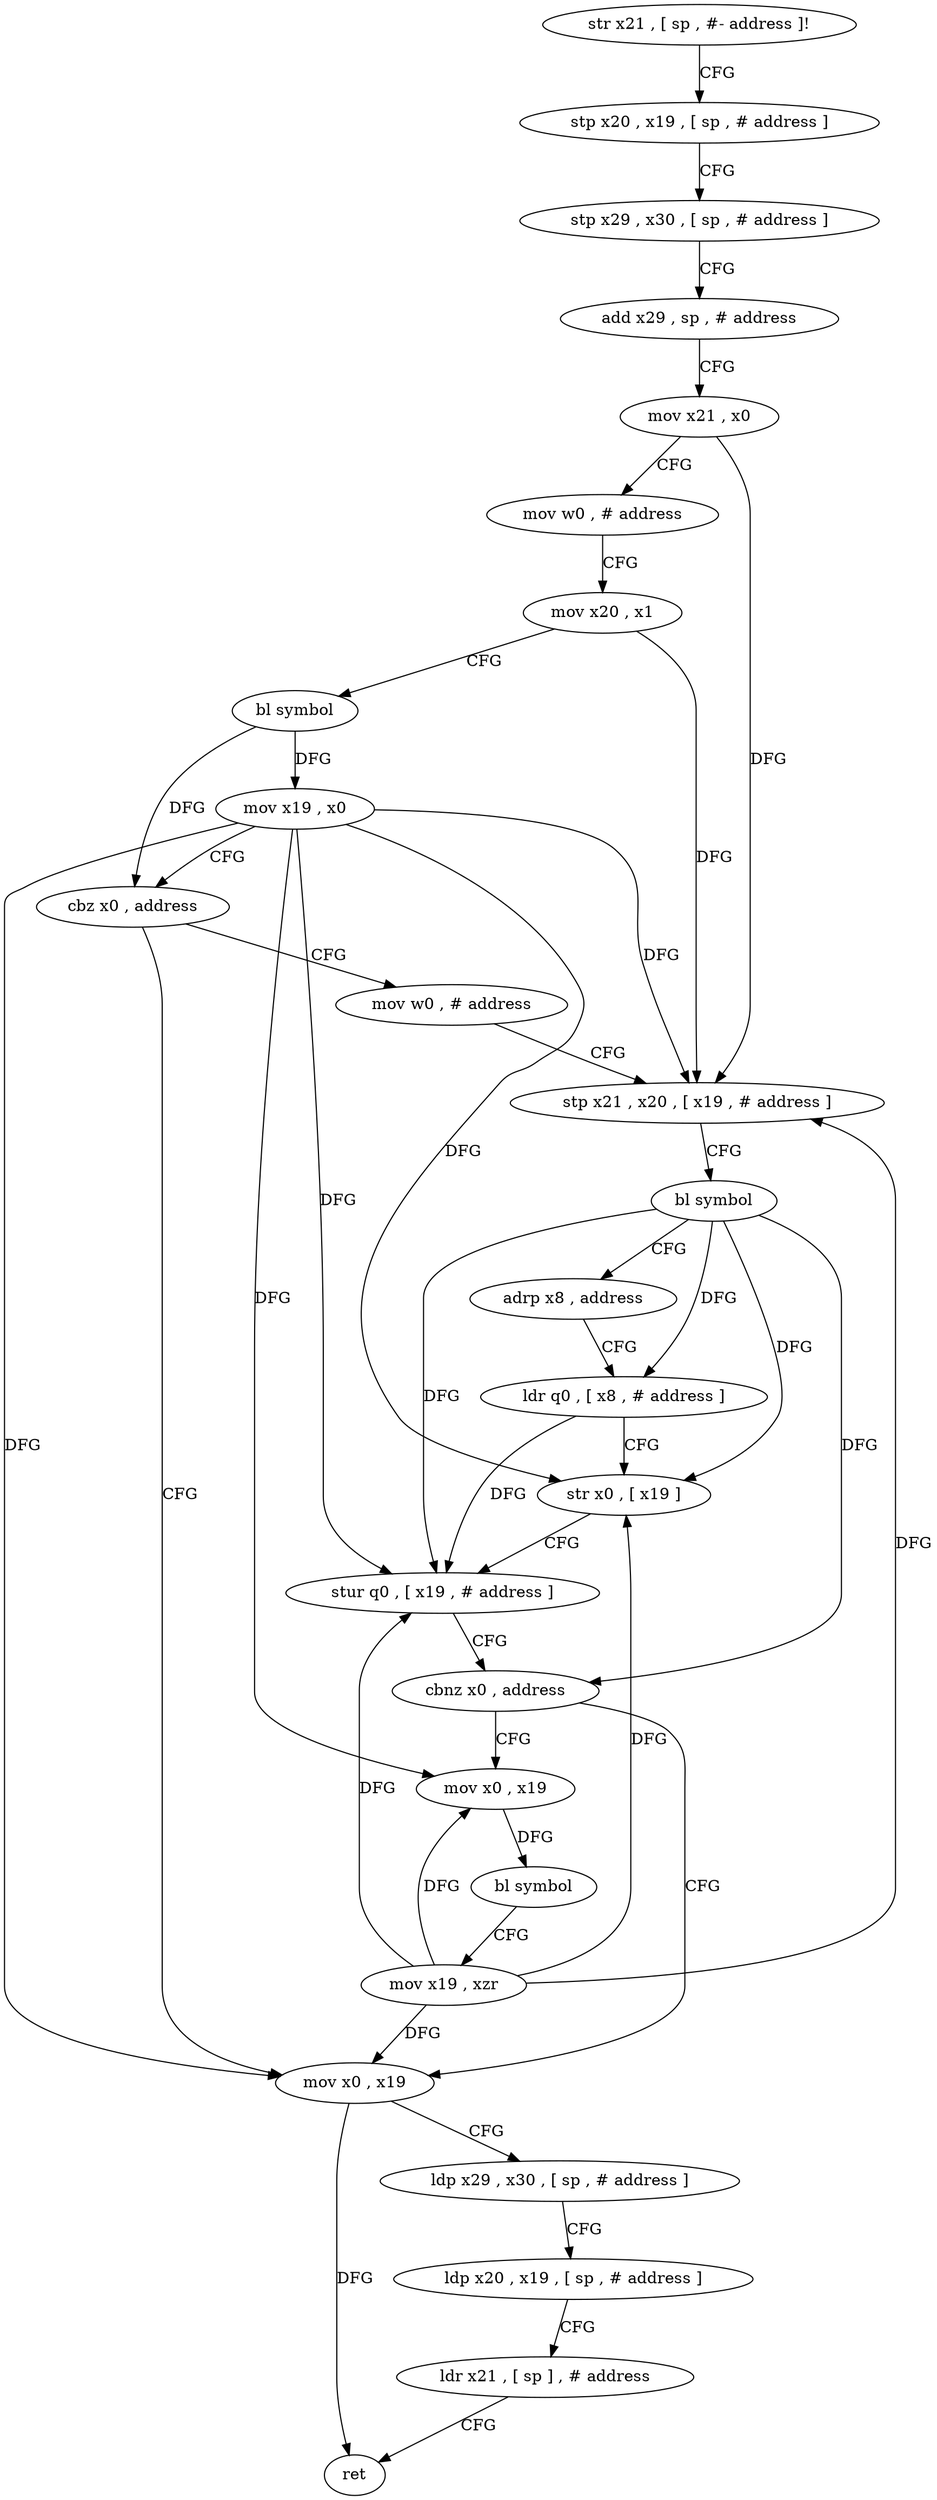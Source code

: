 digraph "func" {
"140912" [label = "str x21 , [ sp , #- address ]!" ]
"140916" [label = "stp x20 , x19 , [ sp , # address ]" ]
"140920" [label = "stp x29 , x30 , [ sp , # address ]" ]
"140924" [label = "add x29 , sp , # address" ]
"140928" [label = "mov x21 , x0" ]
"140932" [label = "mov w0 , # address" ]
"140936" [label = "mov x20 , x1" ]
"140940" [label = "bl symbol" ]
"140944" [label = "mov x19 , x0" ]
"140948" [label = "cbz x0 , address" ]
"140996" [label = "mov x0 , x19" ]
"140952" [label = "mov w0 , # address" ]
"141000" [label = "ldp x29 , x30 , [ sp , # address ]" ]
"141004" [label = "ldp x20 , x19 , [ sp , # address ]" ]
"141008" [label = "ldr x21 , [ sp ] , # address" ]
"141012" [label = "ret" ]
"140956" [label = "stp x21 , x20 , [ x19 , # address ]" ]
"140960" [label = "bl symbol" ]
"140964" [label = "adrp x8 , address" ]
"140968" [label = "ldr q0 , [ x8 , # address ]" ]
"140972" [label = "str x0 , [ x19 ]" ]
"140976" [label = "stur q0 , [ x19 , # address ]" ]
"140980" [label = "cbnz x0 , address" ]
"140984" [label = "mov x0 , x19" ]
"140988" [label = "bl symbol" ]
"140992" [label = "mov x19 , xzr" ]
"140912" -> "140916" [ label = "CFG" ]
"140916" -> "140920" [ label = "CFG" ]
"140920" -> "140924" [ label = "CFG" ]
"140924" -> "140928" [ label = "CFG" ]
"140928" -> "140932" [ label = "CFG" ]
"140928" -> "140956" [ label = "DFG" ]
"140932" -> "140936" [ label = "CFG" ]
"140936" -> "140940" [ label = "CFG" ]
"140936" -> "140956" [ label = "DFG" ]
"140940" -> "140944" [ label = "DFG" ]
"140940" -> "140948" [ label = "DFG" ]
"140944" -> "140948" [ label = "CFG" ]
"140944" -> "140996" [ label = "DFG" ]
"140944" -> "140956" [ label = "DFG" ]
"140944" -> "140972" [ label = "DFG" ]
"140944" -> "140976" [ label = "DFG" ]
"140944" -> "140984" [ label = "DFG" ]
"140948" -> "140996" [ label = "CFG" ]
"140948" -> "140952" [ label = "CFG" ]
"140996" -> "141000" [ label = "CFG" ]
"140996" -> "141012" [ label = "DFG" ]
"140952" -> "140956" [ label = "CFG" ]
"141000" -> "141004" [ label = "CFG" ]
"141004" -> "141008" [ label = "CFG" ]
"141008" -> "141012" [ label = "CFG" ]
"140956" -> "140960" [ label = "CFG" ]
"140960" -> "140964" [ label = "CFG" ]
"140960" -> "140972" [ label = "DFG" ]
"140960" -> "140980" [ label = "DFG" ]
"140960" -> "140968" [ label = "DFG" ]
"140960" -> "140976" [ label = "DFG" ]
"140964" -> "140968" [ label = "CFG" ]
"140968" -> "140972" [ label = "CFG" ]
"140968" -> "140976" [ label = "DFG" ]
"140972" -> "140976" [ label = "CFG" ]
"140976" -> "140980" [ label = "CFG" ]
"140980" -> "140996" [ label = "CFG" ]
"140980" -> "140984" [ label = "CFG" ]
"140984" -> "140988" [ label = "DFG" ]
"140988" -> "140992" [ label = "CFG" ]
"140992" -> "140996" [ label = "DFG" ]
"140992" -> "140984" [ label = "DFG" ]
"140992" -> "140956" [ label = "DFG" ]
"140992" -> "140972" [ label = "DFG" ]
"140992" -> "140976" [ label = "DFG" ]
}
